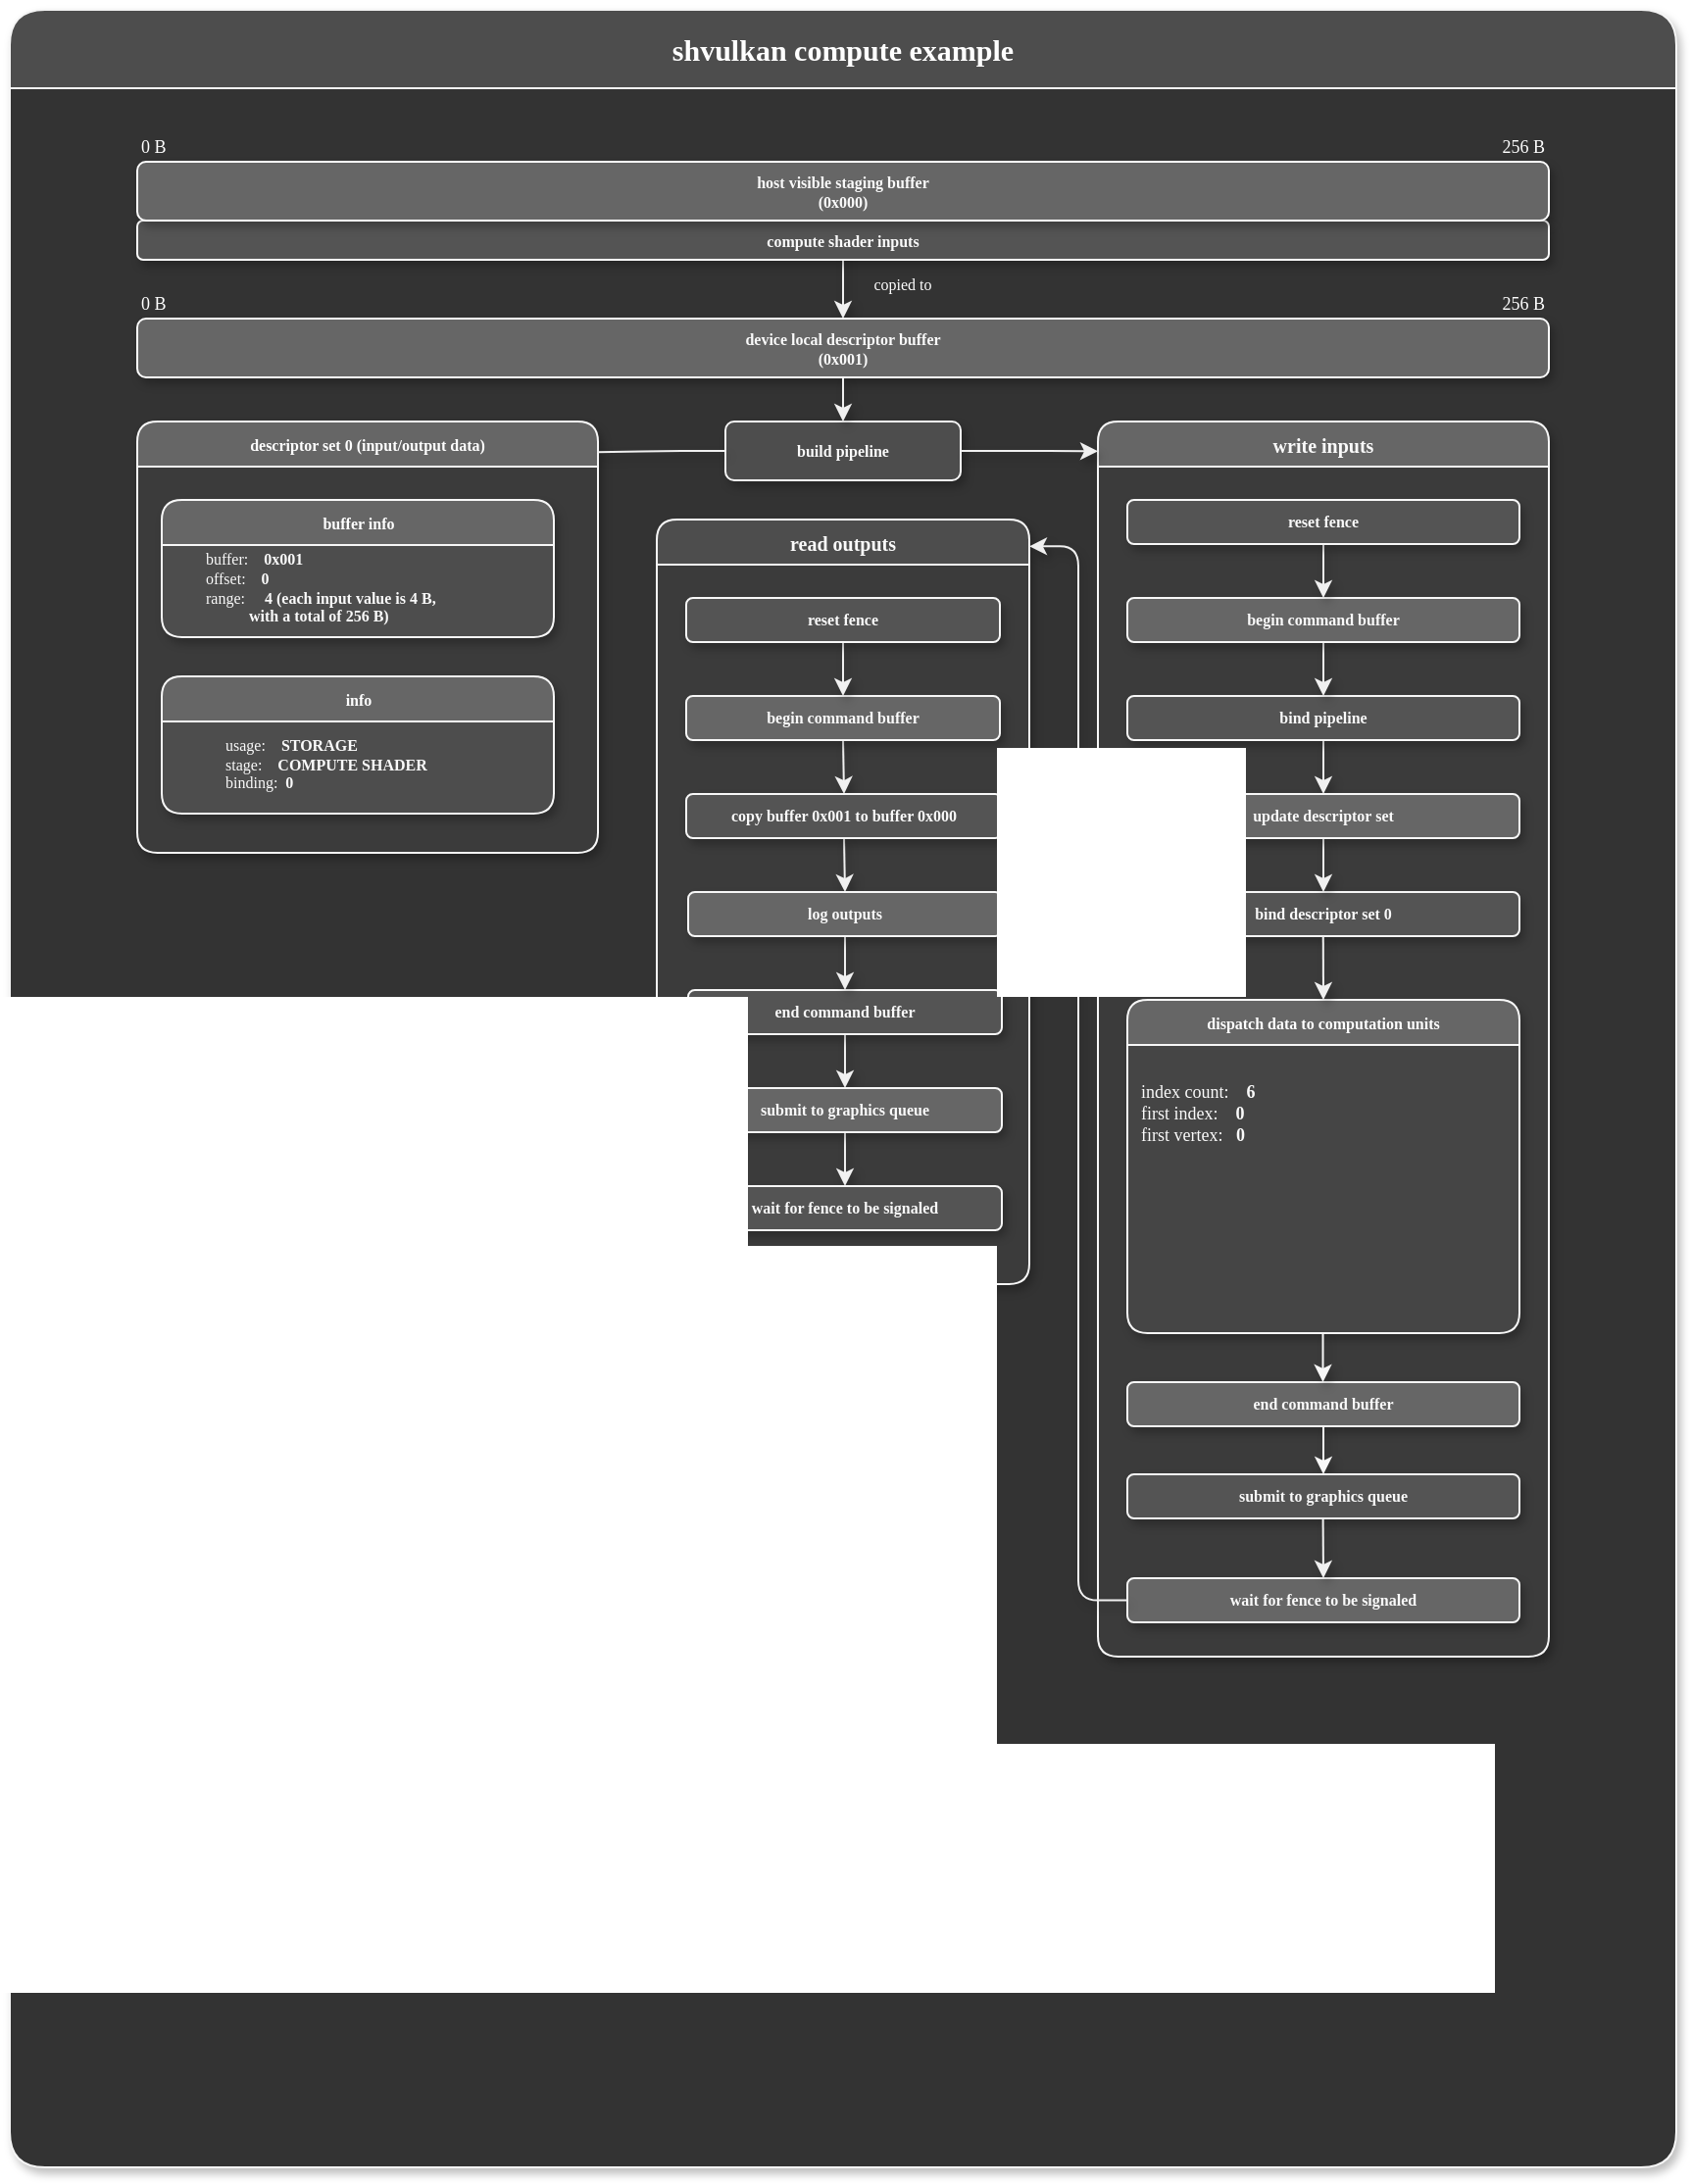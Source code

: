 <mxfile version="20.7.4" type="github">
  <diagram id="msj6TRXzUkbj3XtdeSZy" name="Page-1">
    <mxGraphModel dx="398" dy="210" grid="1" gridSize="10" guides="1" tooltips="1" connect="1" arrows="1" fold="1" page="1" pageScale="1" pageWidth="850" pageHeight="1100" background="#ffffff" math="0" shadow="0">
      <root>
        <mxCell id="0" />
        <mxCell id="1" parent="0" />
        <mxCell id="vavf1w2fCHCmIrN-eqjR-23" value="&lt;font face=&quot;consolas&quot; style=&quot;font-size: 15px;&quot;&gt;shvulkan compute example&lt;/font&gt;" style="swimlane;html=1;fontSize=12;startSize=40;labelBackgroundColor=none;whiteSpace=wrap;fontColor=#FFFFFF;fillColor=#4D4D4D;strokeColor=#F5F5F5;strokeWidth=1;rounded=1;swimlaneFillColor=#333333;shadow=1;" parent="1" vertex="1">
          <mxGeometry width="850" height="1100.5" as="geometry" />
        </mxCell>
        <mxCell id="vavf1w2fCHCmIrN-eqjR-227" value="&lt;font style=&quot;font-size: 10px;&quot;&gt;write inputs&lt;/font&gt;" style="swimlane;whiteSpace=wrap;html=1;fontFamily=consolas;fontSize=8;fillColor=#666666;fontColor=#FAFAFA;strokeColor=#F7F7F7;swimlaneFillColor=#3b3b3b;shadow=1;rounded=1;labelBackgroundColor=none;" parent="vavf1w2fCHCmIrN-eqjR-23" vertex="1">
          <mxGeometry x="555" y="210" width="230" height="630" as="geometry" />
        </mxCell>
        <mxCell id="vavf1w2fCHCmIrN-eqjR-241" value="bind descriptor set 0" style="whiteSpace=wrap;html=1;align=center;fontFamily=consolas;fontSize=8;fontStyle=1;fillColor=#545454;fontColor=#FAFAFA;strokeColor=#F7F7F7;swimlaneFillColor=none;rounded=1;shadow=1;labelBackgroundColor=none;" parent="vavf1w2fCHCmIrN-eqjR-227" vertex="1">
          <mxGeometry x="15" y="240" width="200" height="22.5" as="geometry" />
        </mxCell>
        <mxCell id="-hwlg1iBOtvZtLkaIZbr-11" value="" style="edgeStyle=orthogonalEdgeStyle;rounded=1;sketch=0;orthogonalLoop=1;jettySize=auto;html=1;shadow=1;labelBackgroundColor=none;strokeColor=#F0F0F0;strokeWidth=1;fontFamily=consolas;fontSize=9;fontColor=#FFFFFF;" edge="1" parent="vavf1w2fCHCmIrN-eqjR-227" source="vavf1w2fCHCmIrN-eqjR-143" target="-hwlg1iBOtvZtLkaIZbr-10">
          <mxGeometry relative="1" as="geometry" />
        </mxCell>
        <mxCell id="vavf1w2fCHCmIrN-eqjR-143" value="bind pipeline" style="whiteSpace=wrap;html=1;align=center;fontFamily=consolas;fontSize=8;fontStyle=1;fillColor=#545454;fontColor=#FAFAFA;strokeColor=#F7F7F7;swimlaneFillColor=none;rounded=1;shadow=1;labelBackgroundColor=none;" parent="vavf1w2fCHCmIrN-eqjR-227" vertex="1">
          <mxGeometry x="15" y="140" width="200" height="22.5" as="geometry" />
        </mxCell>
        <mxCell id="-hwlg1iBOtvZtLkaIZbr-12" style="edgeStyle=orthogonalEdgeStyle;rounded=1;sketch=0;orthogonalLoop=1;jettySize=auto;html=1;exitX=0.5;exitY=1;exitDx=0;exitDy=0;entryX=0.5;entryY=0;entryDx=0;entryDy=0;shadow=1;labelBackgroundColor=none;strokeColor=#F0F0F0;strokeWidth=1;fontFamily=consolas;fontSize=9;fontColor=#FFFFFF;" edge="1" parent="vavf1w2fCHCmIrN-eqjR-227" source="-hwlg1iBOtvZtLkaIZbr-10" target="vavf1w2fCHCmIrN-eqjR-241">
          <mxGeometry relative="1" as="geometry" />
        </mxCell>
        <mxCell id="-hwlg1iBOtvZtLkaIZbr-10" value="update descriptor set" style="whiteSpace=wrap;html=1;align=center;fontFamily=consolas;fontSize=8;fontStyle=1;fillColor=#666666;fontColor=#FAFAFA;strokeColor=#F7F7F7;swimlaneFillColor=none;rounded=1;shadow=1;labelBackgroundColor=none;" vertex="1" parent="vavf1w2fCHCmIrN-eqjR-227">
          <mxGeometry x="15" y="190" width="200" height="22.5" as="geometry" />
        </mxCell>
        <mxCell id="-hwlg1iBOtvZtLkaIZbr-16" value="dispatch data to computation units" style="swimlane;whiteSpace=wrap;html=1;fontFamily=consolas;fontSize=8;fillColor=#666666;strokeColor=#F7F7F7;fontColor=#FFFFFF;swimlaneFillColor=#454545;rounded=1;shadow=1;labelBackgroundColor=none;" vertex="1" parent="vavf1w2fCHCmIrN-eqjR-227">
          <mxGeometry x="15" y="295" width="200" height="170" as="geometry" />
        </mxCell>
        <mxCell id="vavf1w2fCHCmIrN-eqjR-267" value="index count:&amp;nbsp; &amp;nbsp; &lt;b&gt;6&lt;/b&gt;&lt;br&gt;first index:&amp;nbsp; &amp;nbsp; &lt;b&gt;0&lt;br&gt;&lt;/b&gt;first vertex:&amp;nbsp; &amp;nbsp;&lt;b&gt;0&lt;/b&gt;" style="text;html=1;align=left;verticalAlign=middle;resizable=0;points=[];autosize=1;strokeColor=none;fillColor=none;fontSize=9;fontFamily=consolas;fontColor=#FAFAFA;shadow=1;labelBackgroundColor=none;" parent="-hwlg1iBOtvZtLkaIZbr-16" vertex="1">
          <mxGeometry x="5" y="32.5" width="110" height="50" as="geometry" />
        </mxCell>
        <mxCell id="vavf1w2fCHCmIrN-eqjR-180" value="end command buffer&lt;span data-darkreader-inline-color=&quot;&quot; style=&quot;font-family: monospace; font-size: 0px; font-weight: 400; text-align: start; --darkreader-inline-color:rgba(222, 220, 217, 0);&quot;&gt;%3CmxGraphModel%3E%3Croot%3E%3CmxCell%20id%3D%220%22%2F%3E%3CmxCell%20id%3D%221%22%20parent%3D%220%22%2F%3E%3CmxCell%20id%3D%222%22%20value%3D%22%22%20style%3D%22endArrow%3Dclassic%3Bhtml%3D1%3Brounded%3D0%3Bshadow%3D0%3BfontFamily%3Dconsolas%3BfontSize%3D8%3BsourcePerimeterSpacing%3D100%3BjumpSize%3D6%3BexitX%3D0.5%3BexitY%3D1%3BexitDx%3D0%3BexitDy%3D0%3BentryX%3D0.5%3BentryY%3D0%3BentryDx%3D0%3BentryDy%3D0%3BfontStyle%3D1%22%20edge%3D%221%22%20target%3D%223%22%20parent%3D%221%22%3E%3CmxGeometry%20width%3D%2250%22%20height%3D%2250%22%20relative%3D%221%22%20as%3D%22geometry%22%3E%3CmxPoint%20x%3D%22648.61%22%20y%3D%221150%22%20as%3D%22sourcePoint%22%2F%3E%3CmxPoint%20x%3D%22-731.39%22%20y%3D%22395%22%20as%3D%22targetPoint%22%2F%3E%3C%2FmxGeometry%3E%3C%2FmxCell%3E%3CmxCell%20id%3D%223%22%20value%3D%22end%20render%20pass%22%20style%3D%22whiteSpace%3Dwrap%3Bhtml%3D1%3Balign%3Dcenter%3BfontFamily%3Dconsolas%3BfontSize%3D8%3BfontStyle%3D1%22%20vertex%3D%221%22%20parent%3D%221%22%3E%3CmxGeometry%20x%3D%22588.75%22%20y%3D%221172.5%22%20width%3D%22120%22%20height%3D%2222.5%22%20as%3D%22geometry%22%2F%3E%3C%2FmxCell%3E%3C%2Froot%3E%3C%2FmxGraphModel%3E&lt;/span&gt;" style="whiteSpace=wrap;html=1;align=center;fontFamily=consolas;fontSize=8;fontStyle=1;fillColor=#666666;fontColor=#FAFAFA;strokeColor=#F7F7F7;swimlaneFillColor=none;rounded=1;shadow=1;labelBackgroundColor=none;" parent="vavf1w2fCHCmIrN-eqjR-227" vertex="1">
          <mxGeometry x="15" y="490" width="200" height="22.5" as="geometry" />
        </mxCell>
        <mxCell id="vavf1w2fCHCmIrN-eqjR-225" style="edgeStyle=none;rounded=0;jumpSize=6;orthogonalLoop=1;jettySize=auto;html=1;exitX=0.5;exitY=1;exitDx=0;exitDy=0;entryX=0.5;entryY=0;entryDx=0;entryDy=0;shadow=1;fontFamily=consolas;fontSize=8;sourcePerimeterSpacing=100;strokeColor=#F7F7F7;fontColor=#FAFAFA;labelBackgroundColor=none;" parent="vavf1w2fCHCmIrN-eqjR-227" source="vavf1w2fCHCmIrN-eqjR-180" target="vavf1w2fCHCmIrN-eqjR-182" edge="1">
          <mxGeometry relative="1" as="geometry" />
        </mxCell>
        <mxCell id="vavf1w2fCHCmIrN-eqjR-182" value="submit to graphics queue" style="whiteSpace=wrap;html=1;align=center;fontFamily=consolas;fontSize=8;fontStyle=1;fillColor=#545454;fontColor=#FAFAFA;strokeColor=#F7F7F7;swimlaneFillColor=none;rounded=1;shadow=1;labelBackgroundColor=none;" parent="vavf1w2fCHCmIrN-eqjR-227" vertex="1">
          <mxGeometry x="15" y="537" width="200" height="22.5" as="geometry" />
        </mxCell>
        <mxCell id="vavf1w2fCHCmIrN-eqjR-186" value="wait for fence to be signaled" style="whiteSpace=wrap;html=1;align=center;fontFamily=consolas;fontSize=8;fontStyle=1;fillColor=#666666;fontColor=#FAFAFA;strokeColor=#F7F7F7;swimlaneFillColor=none;rounded=1;shadow=1;labelBackgroundColor=none;" parent="vavf1w2fCHCmIrN-eqjR-227" vertex="1">
          <mxGeometry x="15" y="590" width="200" height="22.5" as="geometry" />
        </mxCell>
        <mxCell id="-hwlg1iBOtvZtLkaIZbr-35" style="edgeStyle=orthogonalEdgeStyle;rounded=1;sketch=0;orthogonalLoop=1;jettySize=auto;html=1;exitX=0.5;exitY=1;exitDx=0;exitDy=0;entryX=0.5;entryY=0;entryDx=0;entryDy=0;shadow=1;labelBackgroundColor=none;strokeColor=#F0F0F0;strokeWidth=1;fontFamily=consolas;fontSize=9;fontColor=#FFFFFF;" edge="1" parent="vavf1w2fCHCmIrN-eqjR-227" target="-hwlg1iBOtvZtLkaIZbr-16">
          <mxGeometry x="1" y="-25" relative="1" as="geometry">
            <mxPoint x="114.88" y="262.5" as="sourcePoint" />
            <mxPoint x="114.88" y="290" as="targetPoint" />
            <mxPoint x="10" y="20" as="offset" />
          </mxGeometry>
        </mxCell>
        <mxCell id="-hwlg1iBOtvZtLkaIZbr-36" style="edgeStyle=orthogonalEdgeStyle;rounded=1;sketch=0;orthogonalLoop=1;jettySize=auto;html=1;exitX=0.5;exitY=1;exitDx=0;exitDy=0;entryX=0.5;entryY=0;entryDx=0;entryDy=0;shadow=1;labelBackgroundColor=none;strokeColor=#F0F0F0;strokeWidth=1;fontFamily=consolas;fontSize=9;fontColor=#FFFFFF;" edge="1" parent="vavf1w2fCHCmIrN-eqjR-227" target="vavf1w2fCHCmIrN-eqjR-186">
          <mxGeometry x="1" y="-25" relative="1" as="geometry">
            <mxPoint x="114.8" y="559.5" as="sourcePoint" />
            <mxPoint x="114.92" y="592" as="targetPoint" />
            <mxPoint x="10" y="20" as="offset" />
          </mxGeometry>
        </mxCell>
        <mxCell id="-hwlg1iBOtvZtLkaIZbr-38" style="edgeStyle=none;rounded=0;jumpSize=6;orthogonalLoop=1;jettySize=auto;html=1;exitX=0.5;exitY=1;exitDx=0;exitDy=0;entryX=0.5;entryY=0;entryDx=0;entryDy=0;shadow=1;fontFamily=consolas;fontSize=8;sourcePerimeterSpacing=100;strokeColor=#F7F7F7;fontColor=#FAFAFA;labelBackgroundColor=none;" edge="1" parent="vavf1w2fCHCmIrN-eqjR-227">
          <mxGeometry relative="1" as="geometry">
            <mxPoint x="114.76" y="465.5" as="sourcePoint" />
            <mxPoint x="114.76" y="490" as="targetPoint" />
          </mxGeometry>
        </mxCell>
        <mxCell id="-hwlg1iBOtvZtLkaIZbr-54" value="" style="edgeStyle=orthogonalEdgeStyle;rounded=1;sketch=0;orthogonalLoop=1;jettySize=auto;html=1;shadow=1;labelBackgroundColor=none;strokeColor=#F0F0F0;strokeWidth=1;fontFamily=consolas;fontSize=9;fontColor=#FFFFFF;" edge="1" parent="vavf1w2fCHCmIrN-eqjR-227" source="-hwlg1iBOtvZtLkaIZbr-55">
          <mxGeometry relative="1" as="geometry">
            <mxPoint x="115" y="140" as="targetPoint" />
          </mxGeometry>
        </mxCell>
        <mxCell id="-hwlg1iBOtvZtLkaIZbr-55" value="begin command buffer" style="whiteSpace=wrap;html=1;align=center;fontFamily=consolas;fontSize=8;fontStyle=1;fillColor=#666666;fontColor=#FAFAFA;strokeColor=#F7F7F7;swimlaneFillColor=none;rounded=1;shadow=1;labelBackgroundColor=none;" vertex="1" parent="vavf1w2fCHCmIrN-eqjR-227">
          <mxGeometry x="15" y="90" width="200" height="22.5" as="geometry" />
        </mxCell>
        <mxCell id="-hwlg1iBOtvZtLkaIZbr-56" value="" style="edgeStyle=orthogonalEdgeStyle;rounded=1;sketch=0;orthogonalLoop=1;jettySize=auto;html=1;shadow=1;labelBackgroundColor=none;strokeColor=#F0F0F0;strokeWidth=1;fontFamily=consolas;fontSize=9;fontColor=#FFFFFF;" edge="1" parent="vavf1w2fCHCmIrN-eqjR-227" source="-hwlg1iBOtvZtLkaIZbr-57">
          <mxGeometry relative="1" as="geometry">
            <mxPoint x="115.0" y="90.0" as="targetPoint" />
          </mxGeometry>
        </mxCell>
        <mxCell id="-hwlg1iBOtvZtLkaIZbr-57" value="reset fence" style="whiteSpace=wrap;html=1;align=center;fontFamily=consolas;fontSize=8;fontStyle=1;fillColor=#545454;fontColor=#FAFAFA;strokeColor=#F7F7F7;swimlaneFillColor=none;rounded=1;shadow=1;labelBackgroundColor=none;" vertex="1" parent="vavf1w2fCHCmIrN-eqjR-227">
          <mxGeometry x="15" y="40" width="200" height="22.5" as="geometry" />
        </mxCell>
        <mxCell id="jcEzH6TltJ--Tu3BSwTK-43" value="" style="endArrow=classic;html=1;rounded=1;exitX=0.5;exitY=1;exitDx=0;exitDy=0;fontFamily=consolas;fontSize=8;fontColor=#FAFAFA;strokeColor=#F0F0F0;shadow=1;strokeWidth=1;labelBackgroundColor=none;entryX=0.5;entryY=0;entryDx=0;entryDy=0;" parent="vavf1w2fCHCmIrN-eqjR-23" edge="1" target="vavf1w2fCHCmIrN-eqjR-252">
          <mxGeometry relative="1" as="geometry">
            <mxPoint x="425" y="107.5" as="sourcePoint" />
            <mxPoint x="425" y="170" as="targetPoint" />
            <Array as="points">
              <mxPoint x="425" y="150" />
            </Array>
          </mxGeometry>
        </mxCell>
        <mxCell id="jcEzH6TltJ--Tu3BSwTK-53" value="copied to" style="edgeLabel;html=1;align=center;verticalAlign=middle;resizable=0;points=[];fontFamily=consolas;fontSize=8;fontColor=#FFFFFF;labelBackgroundColor=none;" parent="jcEzH6TltJ--Tu3BSwTK-43" vertex="1" connectable="0">
          <mxGeometry x="0.101" y="-1" relative="1" as="geometry">
            <mxPoint x="31" y="5" as="offset" />
          </mxGeometry>
        </mxCell>
        <mxCell id="jcEzH6TltJ--Tu3BSwTK-64" value="&lt;b style=&quot;font-size: 8px;&quot;&gt;build pipeline&lt;/b&gt;" style="whiteSpace=wrap;html=1;align=center;verticalAlign=middle;treeFolding=1;treeMoving=1;newEdgeStyle={&quot;edgeStyle&quot;:&quot;elbowEdgeStyle&quot;,&quot;startArrow&quot;:&quot;none&quot;,&quot;endArrow&quot;:&quot;none&quot;};fontSize=8;fontFamily=consolas;fillColor=#4D4D4D;fontColor=#FAFAFA;strokeColor=#F7F7F7;rounded=1;shadow=1;labelBackgroundColor=none;" parent="vavf1w2fCHCmIrN-eqjR-23" vertex="1" collapsed="1">
          <mxGeometry x="365" y="210" width="120" height="30" as="geometry" />
        </mxCell>
        <mxCell id="jcEzH6TltJ--Tu3BSwTK-93" value="descriptor set 0 (input/output data)" style="swimlane;whiteSpace=wrap;html=1;fontSize=8;fontFamily=consolas;fillColor=#666666;fontColor=#FFFFFF;strokeColor=#F7F7F7;rounded=1;swimlaneFillColor=#3B3B3B;shadow=1;labelBackgroundColor=none;" parent="vavf1w2fCHCmIrN-eqjR-23" vertex="1">
          <mxGeometry x="65" y="210" width="235" height="220" as="geometry" />
        </mxCell>
        <mxCell id="jcEzH6TltJ--Tu3BSwTK-94" value="buffer info" style="swimlane;whiteSpace=wrap;html=1;fontSize=8;fontFamily=consolas;fillColor=#666666;strokeColor=#F7F7F7;fontColor=#FFFFFF;rounded=1;swimlaneFillColor=#4D4D4D;shadow=1;labelBackgroundColor=none;" parent="jcEzH6TltJ--Tu3BSwTK-93" vertex="1">
          <mxGeometry x="12.5" y="40" width="200" height="70" as="geometry" />
        </mxCell>
        <mxCell id="jcEzH6TltJ--Tu3BSwTK-95" value="buffer:&amp;nbsp; &amp;nbsp;&amp;nbsp;&lt;b style=&quot;font-size: 8px;&quot;&gt;0x001&lt;/b&gt;&lt;br style=&quot;font-size: 8px;&quot;&gt;offset:&amp;nbsp; &amp;nbsp; &lt;b style=&quot;font-size: 8px;&quot;&gt;0&lt;br style=&quot;font-size: 8px;&quot;&gt;&lt;/b&gt;range:&amp;nbsp; &amp;nbsp; &amp;nbsp;&lt;b style=&quot;font-size: 8px;&quot;&gt;4 (each input value is 4 B,&lt;br&gt;&amp;nbsp; &amp;nbsp; &amp;nbsp; &amp;nbsp; &amp;nbsp; &amp;nbsp;with a total of 256 B)&lt;br&gt;&lt;/b&gt;" style="text;html=1;align=left;verticalAlign=middle;resizable=0;points=[];autosize=1;strokeColor=none;fillColor=none;fontSize=8;fontFamily=consolas;fontColor=#FAFAFA;labelBackgroundColor=none;shadow=1;" parent="jcEzH6TltJ--Tu3BSwTK-94" vertex="1">
          <mxGeometry x="20" y="20" width="190" height="50" as="geometry" />
        </mxCell>
        <mxCell id="jcEzH6TltJ--Tu3BSwTK-96" value="info" style="swimlane;whiteSpace=wrap;html=1;fontSize=8;fontFamily=consolas;fillColor=#666666;strokeColor=#F7F7F7;fontColor=#FFFFFF;rounded=1;swimlaneFillColor=#4D4D4D;shadow=1;labelBackgroundColor=none;" parent="jcEzH6TltJ--Tu3BSwTK-93" vertex="1">
          <mxGeometry x="12.5" y="130" width="200" height="70" as="geometry" />
        </mxCell>
        <mxCell id="jcEzH6TltJ--Tu3BSwTK-97" value="usage:&amp;nbsp; &amp;nbsp;&amp;nbsp;&lt;b style=&quot;font-size: 8px;&quot;&gt;STORAGE&lt;/b&gt;&lt;br style=&quot;font-size: 8px;&quot;&gt;stage:&amp;nbsp; &amp;nbsp; &lt;b style=&quot;font-size: 8px;&quot;&gt;COMPUTE SHADER&lt;/b&gt;&lt;br style=&quot;font-size: 8px;&quot;&gt;binding:&amp;nbsp; &lt;b&gt;0&lt;/b&gt;" style="text;html=1;align=left;verticalAlign=middle;resizable=0;points=[];autosize=1;strokeColor=none;fillColor=none;fontSize=8;fontFamily=consolas;fontColor=#FAFAFA;labelBackgroundColor=none;shadow=1;" parent="jcEzH6TltJ--Tu3BSwTK-96" vertex="1">
          <mxGeometry x="30" y="25" width="130" height="40" as="geometry" />
        </mxCell>
        <mxCell id="vavf1w2fCHCmIrN-eqjR-3" value="&lt;b style=&quot;font-size: 8px;&quot;&gt;compute shader inputs&lt;/b&gt;" style="rounded=1;whiteSpace=wrap;html=1;labelBackgroundColor=none;fontFamily=consolas;fontSize=8;fillColor=#545454;fontColor=#FAFAFA;strokeColor=#FFFFFF;strokeWidth=1;shadow=1;swimlaneFillColor=none;" parent="vavf1w2fCHCmIrN-eqjR-23" vertex="1">
          <mxGeometry x="65" y="107.5" width="720" height="20" as="geometry" />
        </mxCell>
        <mxCell id="vavf1w2fCHCmIrN-eqjR-222" style="edgeStyle=none;rounded=0;jumpSize=6;orthogonalLoop=1;jettySize=auto;html=1;exitX=0.5;exitY=1;exitDx=0;exitDy=0;entryX=0.5;entryY=0;entryDx=0;entryDy=0;shadow=1;fontFamily=consolas;fontSize=8;sourcePerimeterSpacing=100;strokeColor=#F7F7F7;fontColor=#FAFAFA;labelBackgroundColor=none;" parent="vavf1w2fCHCmIrN-eqjR-23" target="vavf1w2fCHCmIrN-eqjR-175" edge="1">
          <mxGeometry relative="1" as="geometry">
            <mxPoint x="670" y="602.5" as="sourcePoint" />
          </mxGeometry>
        </mxCell>
        <mxCell id="vavf1w2fCHCmIrN-eqjR-224" style="edgeStyle=none;rounded=0;jumpSize=6;orthogonalLoop=1;jettySize=auto;html=1;exitX=0.5;exitY=1;exitDx=0;exitDy=0;entryX=0.5;entryY=0;entryDx=0;entryDy=0;shadow=1;fontFamily=consolas;fontSize=8;sourcePerimeterSpacing=100;strokeColor=#F7F7F7;fontColor=#FAFAFA;labelBackgroundColor=none;" parent="vavf1w2fCHCmIrN-eqjR-23" source="vavf1w2fCHCmIrN-eqjR-175" edge="1">
          <mxGeometry relative="1" as="geometry">
            <mxPoint x="670" y="697.5" as="targetPoint" />
          </mxGeometry>
        </mxCell>
        <mxCell id="vavf1w2fCHCmIrN-eqjR-13" value="256 B" style="text;html=1;strokeColor=none;fillColor=none;align=right;verticalAlign=bottom;whiteSpace=wrap;rounded=0;fontFamily=consolas;fontSize=9;fontColor=#FFFFFF;" parent="vavf1w2fCHCmIrN-eqjR-23" vertex="1">
          <mxGeometry x="735" y="60" width="50" height="17.5" as="geometry" />
        </mxCell>
        <mxCell id="vavf1w2fCHCmIrN-eqjR-25" value="0 B" style="text;html=1;strokeColor=none;fillColor=none;align=left;verticalAlign=bottom;whiteSpace=wrap;rounded=0;fontFamily=consolas;fontSize=9;fontColor=#FFFFFF;" parent="vavf1w2fCHCmIrN-eqjR-23" vertex="1">
          <mxGeometry x="65" y="60" width="50" height="17.5" as="geometry" />
        </mxCell>
        <mxCell id="vavf1w2fCHCmIrN-eqjR-252" value="&lt;font style=&quot;font-size: 8px;&quot; face=&quot;consolas&quot;&gt;&lt;b style=&quot;font-size: 8px;&quot;&gt;device local descriptor buffer&lt;br style=&quot;font-size: 8px;&quot;&gt;(0x001)&lt;/b&gt;&lt;/font&gt;" style="rounded=1;whiteSpace=wrap;html=1;shadow=1;glass=0;labelBackgroundColor=none;strokeColor=#FFFFFF;strokeWidth=1;fontColor=#FAFAFA;fillColor=#666666;fontSize=8;swimlaneFillColor=none;" parent="vavf1w2fCHCmIrN-eqjR-23" vertex="1">
          <mxGeometry x="65" y="157.5" width="720" height="30" as="geometry" />
        </mxCell>
        <mxCell id="vavf1w2fCHCmIrN-eqjR-260" value="256 B" style="text;html=1;strokeColor=none;fillColor=none;align=right;verticalAlign=bottom;whiteSpace=wrap;rounded=0;fontFamily=consolas;fontSize=9;fontColor=#FFFFFF;" parent="vavf1w2fCHCmIrN-eqjR-23" vertex="1">
          <mxGeometry x="735" y="140" width="50" height="17.5" as="geometry" />
        </mxCell>
        <mxCell id="vavf1w2fCHCmIrN-eqjR-262" value="0 B" style="text;html=1;strokeColor=none;fillColor=none;align=left;verticalAlign=bottom;whiteSpace=wrap;rounded=0;fontFamily=consolas;fontSize=9;fontColor=#FFFFFF;" parent="vavf1w2fCHCmIrN-eqjR-23" vertex="1">
          <mxGeometry x="65" y="140" width="50" height="17.5" as="geometry" />
        </mxCell>
        <mxCell id="-hwlg1iBOtvZtLkaIZbr-1" value="&lt;font face=&quot;consolas&quot;&gt;&lt;b&gt;host visible staging buffer&lt;br&gt;(0x000)&lt;br&gt;&lt;/b&gt;&lt;/font&gt;" style="rounded=1;whiteSpace=wrap;html=1;shadow=1;glass=0;labelBackgroundColor=none;strokeColor=#FFFFFF;strokeWidth=1;fontColor=#FAFAFA;fillColor=#666666;fontSize=8;swimlaneFillColor=none;" vertex="1" parent="vavf1w2fCHCmIrN-eqjR-23">
          <mxGeometry x="65" y="77.5" width="720" height="30" as="geometry" />
        </mxCell>
        <mxCell id="-hwlg1iBOtvZtLkaIZbr-2" style="edgeStyle=orthogonalEdgeStyle;rounded=1;sketch=0;orthogonalLoop=1;jettySize=auto;html=1;exitX=0.5;exitY=1;exitDx=0;exitDy=0;shadow=1;labelBackgroundColor=none;strokeColor=#F0F0F0;strokeWidth=1;fontFamily=consolas;fontSize=9;fontColor=#FFFFFF;entryX=0.5;entryY=0;entryDx=0;entryDy=0;" edge="1" parent="vavf1w2fCHCmIrN-eqjR-23" source="vavf1w2fCHCmIrN-eqjR-252">
          <mxGeometry relative="1" as="geometry">
            <mxPoint x="425" y="210" as="targetPoint" />
          </mxGeometry>
        </mxCell>
        <mxCell id="-hwlg1iBOtvZtLkaIZbr-9" style="edgeStyle=elbowEdgeStyle;rounded=1;sketch=0;orthogonalLoop=1;jettySize=auto;html=1;startArrow=none;endArrow=none;exitX=0;exitY=0.5;exitDx=0;exitDy=0;shadow=1;labelBackgroundColor=none;strokeColor=#F0F0F0;strokeWidth=1;fontFamily=consolas;fontSize=9;fontColor=#FFFFFF;entryX=0.998;entryY=0.071;entryDx=0;entryDy=0;entryPerimeter=0;" edge="1" parent="vavf1w2fCHCmIrN-eqjR-23" source="jcEzH6TltJ--Tu3BSwTK-64" target="jcEzH6TltJ--Tu3BSwTK-93">
          <mxGeometry relative="1" as="geometry">
            <mxPoint x="310" y="224.935" as="targetPoint" />
          </mxGeometry>
        </mxCell>
        <mxCell id="-hwlg1iBOtvZtLkaIZbr-39" value="&lt;font style=&quot;font-size: 10px;&quot;&gt;read outputs&lt;/font&gt;" style="swimlane;whiteSpace=wrap;html=1;fontFamily=consolas;fontSize=8;fillColor=#4D4D4D;fontColor=#FAFAFA;strokeColor=#F7F7F7;swimlaneFillColor=#3b3b3b;shadow=1;rounded=1;labelBackgroundColor=none;" vertex="1" parent="vavf1w2fCHCmIrN-eqjR-23">
          <mxGeometry x="330" y="260" width="190" height="390" as="geometry" />
        </mxCell>
        <mxCell id="-hwlg1iBOtvZtLkaIZbr-75" style="edgeStyle=orthogonalEdgeStyle;rounded=1;sketch=0;orthogonalLoop=1;jettySize=auto;html=1;exitX=0.5;exitY=1;exitDx=0;exitDy=0;entryX=0.5;entryY=0;entryDx=0;entryDy=0;shadow=1;labelBackgroundColor=none;strokeColor=#F0F0F0;strokeWidth=1;fontFamily=consolas;fontSize=9;fontColor=#FFFFFF;" edge="1" parent="-hwlg1iBOtvZtLkaIZbr-39" source="-hwlg1iBOtvZtLkaIZbr-47" target="-hwlg1iBOtvZtLkaIZbr-49">
          <mxGeometry relative="1" as="geometry" />
        </mxCell>
        <mxCell id="-hwlg1iBOtvZtLkaIZbr-47" value="end command buffer&lt;span data-darkreader-inline-color=&quot;&quot; style=&quot;font-family: monospace; font-size: 0px; font-weight: 400; text-align: start; --darkreader-inline-color:rgba(222, 220, 217, 0);&quot;&gt;%3CmxGraphModel%3E%3Croot%3E%3CmxCell%20id%3D%220%22%2F%3E%3CmxCell%20id%3D%221%22%20parent%3D%220%22%2F%3E%3CmxCell%20id%3D%222%22%20value%3D%22%22%20style%3D%22endArrow%3Dclassic%3Bhtml%3D1%3Brounded%3D0%3Bshadow%3D0%3BfontFamily%3Dconsolas%3BfontSize%3D8%3BsourcePerimeterSpacing%3D100%3BjumpSize%3D6%3BexitX%3D0.5%3BexitY%3D1%3BexitDx%3D0%3BexitDy%3D0%3BentryX%3D0.5%3BentryY%3D0%3BentryDx%3D0%3BentryDy%3D0%3BfontStyle%3D1%22%20edge%3D%221%22%20target%3D%223%22%20parent%3D%221%22%3E%3CmxGeometry%20width%3D%2250%22%20height%3D%2250%22%20relative%3D%221%22%20as%3D%22geometry%22%3E%3CmxPoint%20x%3D%22648.61%22%20y%3D%221150%22%20as%3D%22sourcePoint%22%2F%3E%3CmxPoint%20x%3D%22-731.39%22%20y%3D%22395%22%20as%3D%22targetPoint%22%2F%3E%3C%2FmxGeometry%3E%3C%2FmxCell%3E%3CmxCell%20id%3D%223%22%20value%3D%22end%20render%20pass%22%20style%3D%22whiteSpace%3Dwrap%3Bhtml%3D1%3Balign%3Dcenter%3BfontFamily%3Dconsolas%3BfontSize%3D8%3BfontStyle%3D1%22%20vertex%3D%221%22%20parent%3D%221%22%3E%3CmxGeometry%20x%3D%22588.75%22%20y%3D%221172.5%22%20width%3D%22120%22%20height%3D%2222.5%22%20as%3D%22geometry%22%2F%3E%3C%2FmxCell%3E%3C%2Froot%3E%3C%2FmxGraphModel%3E&lt;/span&gt;" style="whiteSpace=wrap;html=1;align=center;fontFamily=consolas;fontSize=8;fontStyle=1;fillColor=#545454;fontColor=#FAFAFA;strokeColor=#F7F7F7;swimlaneFillColor=none;rounded=1;shadow=1;labelBackgroundColor=none;" vertex="1" parent="-hwlg1iBOtvZtLkaIZbr-39">
          <mxGeometry x="16" y="240" width="160" height="22.5" as="geometry" />
        </mxCell>
        <mxCell id="-hwlg1iBOtvZtLkaIZbr-76" style="edgeStyle=orthogonalEdgeStyle;rounded=1;sketch=0;orthogonalLoop=1;jettySize=auto;html=1;exitX=0.5;exitY=1;exitDx=0;exitDy=0;entryX=0.5;entryY=0;entryDx=0;entryDy=0;shadow=1;labelBackgroundColor=none;strokeColor=#F0F0F0;strokeWidth=1;fontFamily=consolas;fontSize=9;fontColor=#FFFFFF;" edge="1" parent="-hwlg1iBOtvZtLkaIZbr-39" source="-hwlg1iBOtvZtLkaIZbr-49" target="-hwlg1iBOtvZtLkaIZbr-50">
          <mxGeometry relative="1" as="geometry" />
        </mxCell>
        <mxCell id="-hwlg1iBOtvZtLkaIZbr-49" value="submit to graphics queue" style="whiteSpace=wrap;html=1;align=center;fontFamily=consolas;fontSize=8;fontStyle=1;fillColor=#666666;fontColor=#FAFAFA;strokeColor=#F7F7F7;swimlaneFillColor=none;rounded=1;shadow=1;labelBackgroundColor=none;" vertex="1" parent="-hwlg1iBOtvZtLkaIZbr-39">
          <mxGeometry x="16" y="290" width="160" height="22.5" as="geometry" />
        </mxCell>
        <mxCell id="-hwlg1iBOtvZtLkaIZbr-50" value="wait for fence to be signaled" style="whiteSpace=wrap;html=1;align=center;fontFamily=consolas;fontSize=8;fontStyle=1;fillColor=#545454;fontColor=#FAFAFA;strokeColor=#F7F7F7;swimlaneFillColor=none;rounded=1;shadow=1;labelBackgroundColor=none;" vertex="1" parent="-hwlg1iBOtvZtLkaIZbr-39">
          <mxGeometry x="16" y="340" width="160" height="22.5" as="geometry" />
        </mxCell>
        <mxCell id="-hwlg1iBOtvZtLkaIZbr-67" style="edgeStyle=orthogonalEdgeStyle;rounded=1;sketch=0;orthogonalLoop=1;jettySize=auto;html=1;exitX=0.5;exitY=1;exitDx=0;exitDy=0;entryX=0.5;entryY=0;entryDx=0;entryDy=0;shadow=1;labelBackgroundColor=none;strokeColor=#F0F0F0;strokeWidth=1;fontFamily=consolas;fontSize=9;fontColor=#FFFFFF;" edge="1" parent="-hwlg1iBOtvZtLkaIZbr-39" source="-hwlg1iBOtvZtLkaIZbr-60" target="-hwlg1iBOtvZtLkaIZbr-63">
          <mxGeometry relative="1" as="geometry" />
        </mxCell>
        <mxCell id="-hwlg1iBOtvZtLkaIZbr-60" value="begin command buffer" style="whiteSpace=wrap;html=1;align=center;fontFamily=consolas;fontSize=8;fontStyle=1;fillColor=#666666;fontColor=#FAFAFA;strokeColor=#F7F7F7;swimlaneFillColor=none;rounded=1;shadow=1;labelBackgroundColor=none;" vertex="1" parent="-hwlg1iBOtvZtLkaIZbr-39">
          <mxGeometry x="15" y="90" width="160" height="22.5" as="geometry" />
        </mxCell>
        <mxCell id="-hwlg1iBOtvZtLkaIZbr-66" style="edgeStyle=orthogonalEdgeStyle;rounded=1;sketch=0;orthogonalLoop=1;jettySize=auto;html=1;exitX=0.5;exitY=1;exitDx=0;exitDy=0;entryX=0.5;entryY=0;entryDx=0;entryDy=0;shadow=1;labelBackgroundColor=none;strokeColor=#F0F0F0;strokeWidth=1;fontFamily=consolas;fontSize=9;fontColor=#FFFFFF;" edge="1" parent="-hwlg1iBOtvZtLkaIZbr-39" source="-hwlg1iBOtvZtLkaIZbr-62" target="-hwlg1iBOtvZtLkaIZbr-60">
          <mxGeometry relative="1" as="geometry" />
        </mxCell>
        <mxCell id="-hwlg1iBOtvZtLkaIZbr-62" value="reset fence" style="whiteSpace=wrap;html=1;align=center;fontFamily=consolas;fontSize=8;fontStyle=1;fillColor=#545454;fontColor=#FAFAFA;strokeColor=#F7F7F7;swimlaneFillColor=none;rounded=1;shadow=1;labelBackgroundColor=none;" vertex="1" parent="-hwlg1iBOtvZtLkaIZbr-39">
          <mxGeometry x="15" y="40" width="160" height="22.5" as="geometry" />
        </mxCell>
        <mxCell id="-hwlg1iBOtvZtLkaIZbr-68" style="edgeStyle=orthogonalEdgeStyle;rounded=1;sketch=0;orthogonalLoop=1;jettySize=auto;html=1;exitX=0.5;exitY=1;exitDx=0;exitDy=0;entryX=0.5;entryY=0;entryDx=0;entryDy=0;shadow=1;labelBackgroundColor=none;strokeColor=#F0F0F0;strokeWidth=1;fontFamily=consolas;fontSize=9;fontColor=#FFFFFF;" edge="1" parent="-hwlg1iBOtvZtLkaIZbr-39" source="-hwlg1iBOtvZtLkaIZbr-63" target="-hwlg1iBOtvZtLkaIZbr-65">
          <mxGeometry relative="1" as="geometry" />
        </mxCell>
        <mxCell id="-hwlg1iBOtvZtLkaIZbr-63" value="copy buffer 0x001 to buffer 0x000" style="whiteSpace=wrap;html=1;align=center;fontFamily=consolas;fontSize=8;fontStyle=1;fillColor=#545454;fontColor=#FAFAFA;strokeColor=#F7F7F7;swimlaneFillColor=none;rounded=1;shadow=1;labelBackgroundColor=none;" vertex="1" parent="-hwlg1iBOtvZtLkaIZbr-39">
          <mxGeometry x="15" y="140" width="161" height="22.5" as="geometry" />
        </mxCell>
        <mxCell id="-hwlg1iBOtvZtLkaIZbr-69" style="edgeStyle=orthogonalEdgeStyle;rounded=1;sketch=0;orthogonalLoop=1;jettySize=auto;html=1;exitX=0.5;exitY=1;exitDx=0;exitDy=0;entryX=0.5;entryY=0;entryDx=0;entryDy=0;shadow=1;labelBackgroundColor=none;strokeColor=#F0F0F0;strokeWidth=1;fontFamily=consolas;fontSize=9;fontColor=#FFFFFF;" edge="1" parent="-hwlg1iBOtvZtLkaIZbr-39" source="-hwlg1iBOtvZtLkaIZbr-65" target="-hwlg1iBOtvZtLkaIZbr-47">
          <mxGeometry relative="1" as="geometry" />
        </mxCell>
        <mxCell id="-hwlg1iBOtvZtLkaIZbr-65" value="log outputs" style="whiteSpace=wrap;html=1;align=center;fontFamily=consolas;fontSize=8;fontStyle=1;fillColor=#666666;fontColor=#FAFAFA;strokeColor=#F7F7F7;swimlaneFillColor=none;rounded=1;shadow=1;labelBackgroundColor=none;" vertex="1" parent="-hwlg1iBOtvZtLkaIZbr-39">
          <mxGeometry x="16" y="190" width="160" height="22.5" as="geometry" />
        </mxCell>
        <mxCell id="-hwlg1iBOtvZtLkaIZbr-58" style="edgeStyle=orthogonalEdgeStyle;rounded=1;sketch=0;orthogonalLoop=1;jettySize=auto;html=1;exitX=1;exitY=0.5;exitDx=0;exitDy=0;shadow=1;labelBackgroundColor=none;strokeColor=#F0F0F0;strokeWidth=1;fontFamily=consolas;fontSize=9;fontColor=#FFFFFF;entryX=0;entryY=0.024;entryDx=0;entryDy=0;entryPerimeter=0;" edge="1" parent="vavf1w2fCHCmIrN-eqjR-23" source="jcEzH6TltJ--Tu3BSwTK-64" target="vavf1w2fCHCmIrN-eqjR-227">
          <mxGeometry relative="1" as="geometry">
            <mxPoint x="435" y="220" as="targetPoint" />
            <mxPoint x="435" y="167.5" as="sourcePoint" />
          </mxGeometry>
        </mxCell>
        <mxCell id="-hwlg1iBOtvZtLkaIZbr-78" style="edgeStyle=orthogonalEdgeStyle;rounded=1;sketch=0;orthogonalLoop=1;jettySize=auto;html=1;exitX=0;exitY=0.5;exitDx=0;exitDy=0;shadow=1;labelBackgroundColor=none;strokeColor=#F0F0F0;strokeWidth=1;fontFamily=consolas;fontSize=9;fontColor=#FFFFFF;entryX=1;entryY=0.035;entryDx=0;entryDy=0;entryPerimeter=0;" edge="1" parent="vavf1w2fCHCmIrN-eqjR-23" source="vavf1w2fCHCmIrN-eqjR-186" target="-hwlg1iBOtvZtLkaIZbr-39">
          <mxGeometry relative="1" as="geometry">
            <mxPoint x="540" y="270" as="targetPoint" />
          </mxGeometry>
        </mxCell>
      </root>
    </mxGraphModel>
  </diagram>
</mxfile>
